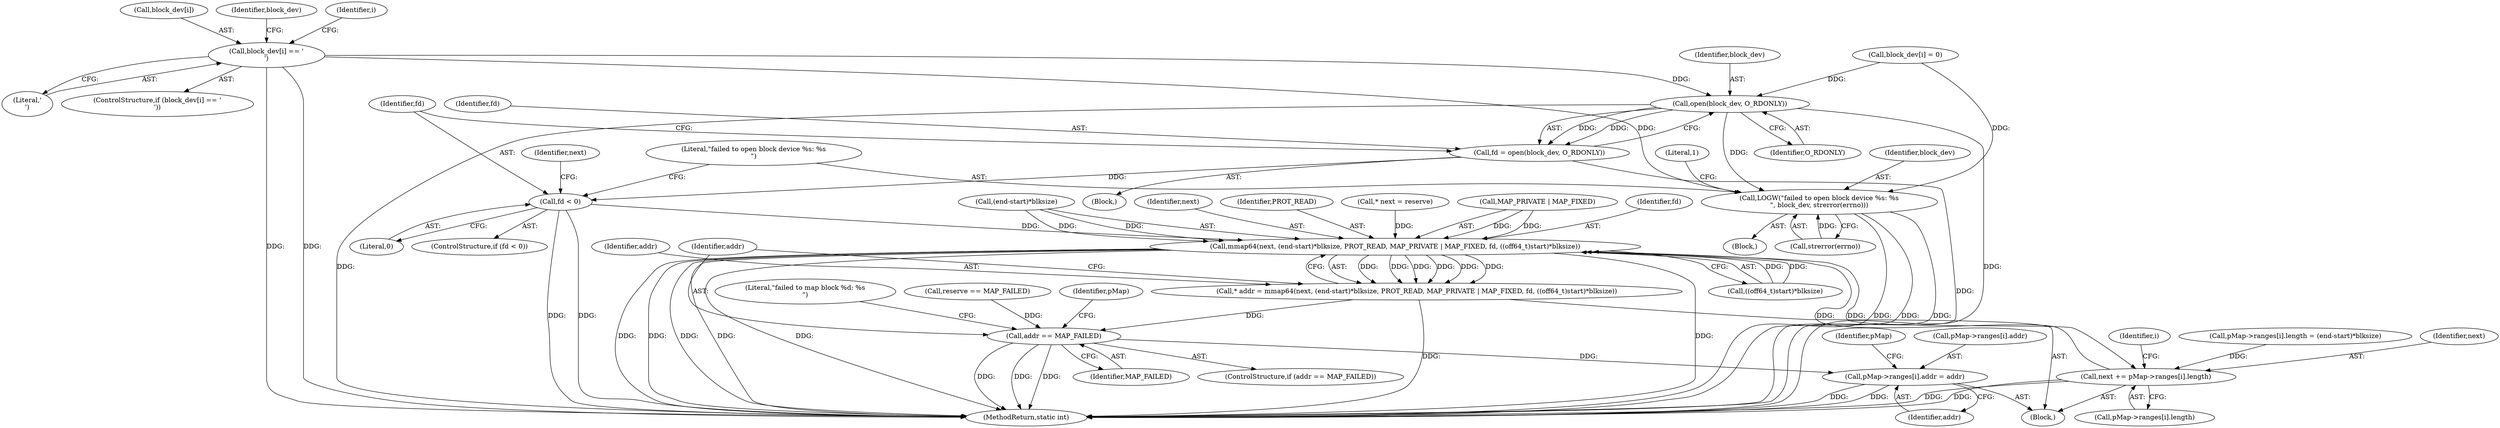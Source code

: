 digraph "1_Android_28a566f7731b4cb76d2a9ba16d997ac5aeb07dad@array" {
"1000136" [label="(Call,block_dev[i] == '\n')"];
"1000252" [label="(Call,open(block_dev, O_RDONLY))"];
"1000250" [label="(Call,fd = open(block_dev, O_RDONLY))"];
"1000256" [label="(Call,fd < 0)"];
"1000304" [label="(Call,mmap64(next, (end-start)*blksize, PROT_READ, MAP_PRIVATE | MAP_FIXED, fd, ((off64_t)start)*blksize))"];
"1000302" [label="(Call,* addr = mmap64(next, (end-start)*blksize, PROT_READ, MAP_PRIVATE | MAP_FIXED, fd, ((off64_t)start)*blksize))"];
"1000322" [label="(Call,addr == MAP_FAILED)"];
"1000334" [label="(Call,pMap->ranges[i].addr = addr)"];
"1000356" [label="(Call,next += pMap->ranges[i].length)"];
"1000260" [label="(Call,LOGW(\"failed to open block device %s: %s\n\", block_dev, strerror(errno)))"];
"1000315" [label="(Identifier,fd)"];
"1000322" [label="(Call,addr == MAP_FAILED)"];
"1000142" [label="(Call,block_dev[i] = 0)"];
"1000321" [label="(ControlStructure,if (addr == MAP_FAILED))"];
"1000335" [label="(Call,pMap->ranges[i].addr)"];
"1000280" [label="(Identifier,i)"];
"1000306" [label="(Call,(end-start)*blksize)"];
"1000137" [label="(Call,block_dev[i])"];
"1000251" [label="(Identifier,fd)"];
"1000259" [label="(Block,)"];
"1000305" [label="(Identifier,next)"];
"1000258" [label="(Literal,0)"];
"1000140" [label="(Literal,'\n')"];
"1000324" [label="(Identifier,MAP_FAILED)"];
"1000347" [label="(Identifier,pMap)"];
"1000343" [label="(Call,pMap->ranges[i].length = (end-start)*blksize)"];
"1000261" [label="(Literal,\"failed to open block device %s: %s\n\")"];
"1000144" [label="(Identifier,block_dev)"];
"1000214" [label="(Call,reserve == MAP_FAILED)"];
"1000263" [label="(Call,strerror(errno))"];
"1000304" [label="(Call,mmap64(next, (end-start)*blksize, PROT_READ, MAP_PRIVATE | MAP_FIXED, fd, ((off64_t)start)*blksize))"];
"1000262" [label="(Identifier,block_dev)"];
"1000380" [label="(MethodReturn,static int)"];
"1000270" [label="(Identifier,next)"];
"1000356" [label="(Call,next += pMap->ranges[i].length)"];
"1000342" [label="(Identifier,addr)"];
"1000254" [label="(Identifier,O_RDONLY)"];
"1000267" [label="(Literal,1)"];
"1000253" [label="(Identifier,block_dev)"];
"1000135" [label="(ControlStructure,if (block_dev[i] == '\n'))"];
"1000303" [label="(Identifier,addr)"];
"1000311" [label="(Identifier,PROT_READ)"];
"1000257" [label="(Identifier,fd)"];
"1000256" [label="(Call,fd < 0)"];
"1000334" [label="(Call,pMap->ranges[i].addr = addr)"];
"1000323" [label="(Identifier,addr)"];
"1000255" [label="(ControlStructure,if (fd < 0))"];
"1000136" [label="(Call,block_dev[i] == '\n')"];
"1000103" [label="(Block,)"];
"1000338" [label="(Identifier,pMap)"];
"1000269" [label="(Call,* next = reserve)"];
"1000316" [label="(Call,((off64_t)start)*blksize)"];
"1000133" [label="(Identifier,i)"];
"1000358" [label="(Call,pMap->ranges[i].length)"];
"1000252" [label="(Call,open(block_dev, O_RDONLY))"];
"1000327" [label="(Literal,\"failed to map block %d: %s\n\")"];
"1000250" [label="(Call,fd = open(block_dev, O_RDONLY))"];
"1000281" [label="(Block,)"];
"1000302" [label="(Call,* addr = mmap64(next, (end-start)*blksize, PROT_READ, MAP_PRIVATE | MAP_FIXED, fd, ((off64_t)start)*blksize))"];
"1000357" [label="(Identifier,next)"];
"1000260" [label="(Call,LOGW(\"failed to open block device %s: %s\n\", block_dev, strerror(errno)))"];
"1000312" [label="(Call,MAP_PRIVATE | MAP_FIXED)"];
"1000136" -> "1000135"  [label="AST: "];
"1000136" -> "1000140"  [label="CFG: "];
"1000137" -> "1000136"  [label="AST: "];
"1000140" -> "1000136"  [label="AST: "];
"1000144" -> "1000136"  [label="CFG: "];
"1000133" -> "1000136"  [label="CFG: "];
"1000136" -> "1000380"  [label="DDG: "];
"1000136" -> "1000380"  [label="DDG: "];
"1000136" -> "1000252"  [label="DDG: "];
"1000136" -> "1000260"  [label="DDG: "];
"1000252" -> "1000250"  [label="AST: "];
"1000252" -> "1000254"  [label="CFG: "];
"1000253" -> "1000252"  [label="AST: "];
"1000254" -> "1000252"  [label="AST: "];
"1000250" -> "1000252"  [label="CFG: "];
"1000252" -> "1000380"  [label="DDG: "];
"1000252" -> "1000380"  [label="DDG: "];
"1000252" -> "1000250"  [label="DDG: "];
"1000252" -> "1000250"  [label="DDG: "];
"1000142" -> "1000252"  [label="DDG: "];
"1000252" -> "1000260"  [label="DDG: "];
"1000250" -> "1000103"  [label="AST: "];
"1000251" -> "1000250"  [label="AST: "];
"1000257" -> "1000250"  [label="CFG: "];
"1000250" -> "1000380"  [label="DDG: "];
"1000250" -> "1000256"  [label="DDG: "];
"1000256" -> "1000255"  [label="AST: "];
"1000256" -> "1000258"  [label="CFG: "];
"1000257" -> "1000256"  [label="AST: "];
"1000258" -> "1000256"  [label="AST: "];
"1000261" -> "1000256"  [label="CFG: "];
"1000270" -> "1000256"  [label="CFG: "];
"1000256" -> "1000380"  [label="DDG: "];
"1000256" -> "1000380"  [label="DDG: "];
"1000256" -> "1000304"  [label="DDG: "];
"1000304" -> "1000302"  [label="AST: "];
"1000304" -> "1000316"  [label="CFG: "];
"1000305" -> "1000304"  [label="AST: "];
"1000306" -> "1000304"  [label="AST: "];
"1000311" -> "1000304"  [label="AST: "];
"1000312" -> "1000304"  [label="AST: "];
"1000315" -> "1000304"  [label="AST: "];
"1000316" -> "1000304"  [label="AST: "];
"1000302" -> "1000304"  [label="CFG: "];
"1000304" -> "1000380"  [label="DDG: "];
"1000304" -> "1000380"  [label="DDG: "];
"1000304" -> "1000380"  [label="DDG: "];
"1000304" -> "1000380"  [label="DDG: "];
"1000304" -> "1000380"  [label="DDG: "];
"1000304" -> "1000380"  [label="DDG: "];
"1000304" -> "1000302"  [label="DDG: "];
"1000304" -> "1000302"  [label="DDG: "];
"1000304" -> "1000302"  [label="DDG: "];
"1000304" -> "1000302"  [label="DDG: "];
"1000304" -> "1000302"  [label="DDG: "];
"1000304" -> "1000302"  [label="DDG: "];
"1000356" -> "1000304"  [label="DDG: "];
"1000269" -> "1000304"  [label="DDG: "];
"1000306" -> "1000304"  [label="DDG: "];
"1000306" -> "1000304"  [label="DDG: "];
"1000312" -> "1000304"  [label="DDG: "];
"1000312" -> "1000304"  [label="DDG: "];
"1000316" -> "1000304"  [label="DDG: "];
"1000316" -> "1000304"  [label="DDG: "];
"1000304" -> "1000356"  [label="DDG: "];
"1000302" -> "1000281"  [label="AST: "];
"1000303" -> "1000302"  [label="AST: "];
"1000323" -> "1000302"  [label="CFG: "];
"1000302" -> "1000380"  [label="DDG: "];
"1000302" -> "1000322"  [label="DDG: "];
"1000322" -> "1000321"  [label="AST: "];
"1000322" -> "1000324"  [label="CFG: "];
"1000323" -> "1000322"  [label="AST: "];
"1000324" -> "1000322"  [label="AST: "];
"1000327" -> "1000322"  [label="CFG: "];
"1000338" -> "1000322"  [label="CFG: "];
"1000322" -> "1000380"  [label="DDG: "];
"1000322" -> "1000380"  [label="DDG: "];
"1000322" -> "1000380"  [label="DDG: "];
"1000214" -> "1000322"  [label="DDG: "];
"1000322" -> "1000334"  [label="DDG: "];
"1000334" -> "1000281"  [label="AST: "];
"1000334" -> "1000342"  [label="CFG: "];
"1000335" -> "1000334"  [label="AST: "];
"1000342" -> "1000334"  [label="AST: "];
"1000347" -> "1000334"  [label="CFG: "];
"1000334" -> "1000380"  [label="DDG: "];
"1000334" -> "1000380"  [label="DDG: "];
"1000356" -> "1000281"  [label="AST: "];
"1000356" -> "1000358"  [label="CFG: "];
"1000357" -> "1000356"  [label="AST: "];
"1000358" -> "1000356"  [label="AST: "];
"1000280" -> "1000356"  [label="CFG: "];
"1000356" -> "1000380"  [label="DDG: "];
"1000356" -> "1000380"  [label="DDG: "];
"1000343" -> "1000356"  [label="DDG: "];
"1000260" -> "1000259"  [label="AST: "];
"1000260" -> "1000263"  [label="CFG: "];
"1000261" -> "1000260"  [label="AST: "];
"1000262" -> "1000260"  [label="AST: "];
"1000263" -> "1000260"  [label="AST: "];
"1000267" -> "1000260"  [label="CFG: "];
"1000260" -> "1000380"  [label="DDG: "];
"1000260" -> "1000380"  [label="DDG: "];
"1000260" -> "1000380"  [label="DDG: "];
"1000142" -> "1000260"  [label="DDG: "];
"1000263" -> "1000260"  [label="DDG: "];
}
